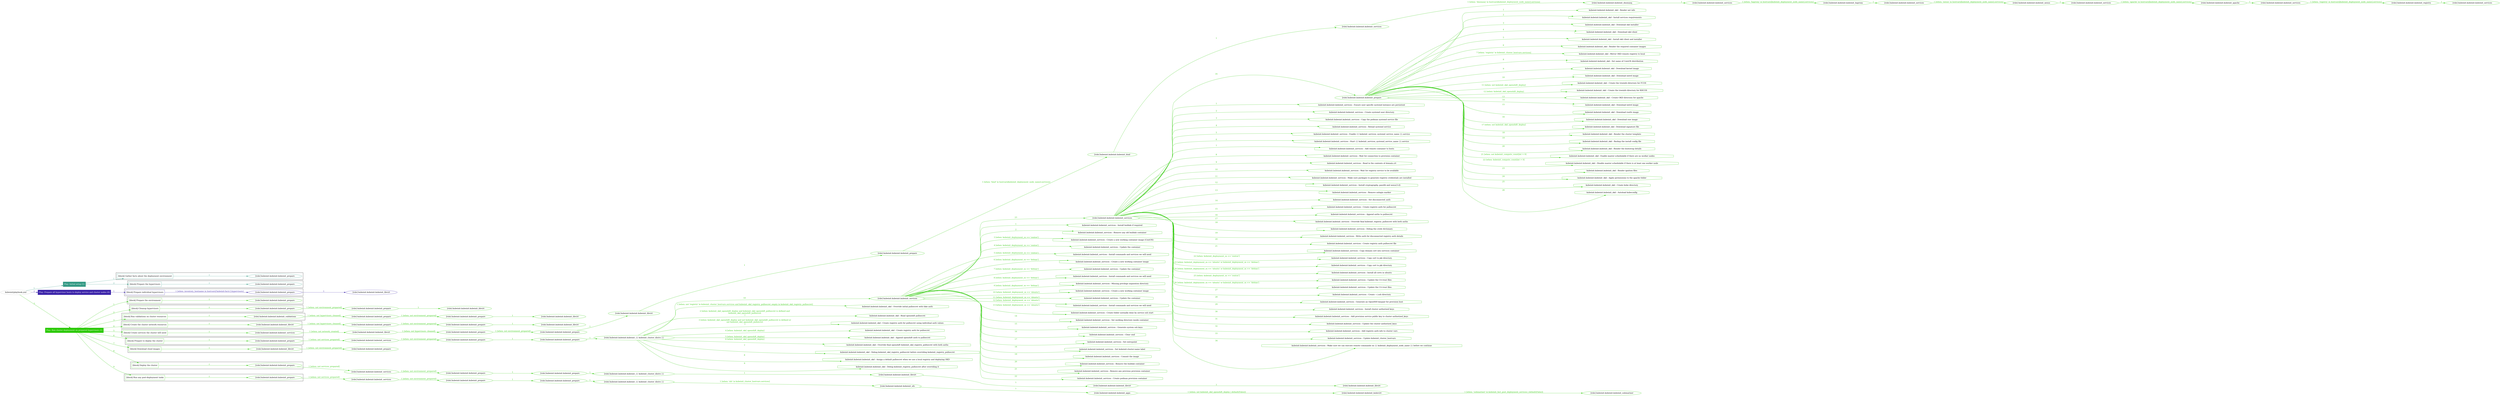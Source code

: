 digraph {
	graph [concentrate=true ordering=in rankdir=LR ratio=fill]
	edge [esep=5 sep=10]
	"kubeinit/playbook.yml" [id=root_node style=dotted]
	play_513fbe4a [label="Play: Initial setup (1)" color="#339984" fontcolor="#ffffff" id=play_513fbe4a shape=box style=filled tooltip=localhost]
	"kubeinit/playbook.yml" -> play_513fbe4a [label="1 " color="#339984" fontcolor="#339984" id=edge_e81faff5 labeltooltip="1 " tooltip="1 "]
	subgraph "kubeinit.kubeinit.kubeinit_prepare" {
		role_f169c6e6 [label="[role] kubeinit.kubeinit.kubeinit_prepare" color="#339984" id=role_f169c6e6 tooltip="kubeinit.kubeinit.kubeinit_prepare"]
	}
	subgraph "kubeinit.kubeinit.kubeinit_prepare" {
		role_0e72099e [label="[role] kubeinit.kubeinit.kubeinit_prepare" color="#339984" id=role_0e72099e tooltip="kubeinit.kubeinit.kubeinit_prepare"]
	}
	subgraph "Play: Initial setup (1)" {
		play_513fbe4a -> block_e14dbb3b [label=1 color="#339984" fontcolor="#339984" id=edge_a3d2e445 labeltooltip=1 tooltip=1]
		subgraph cluster_block_e14dbb3b {
			block_e14dbb3b [label="[block] Gather facts about the deployment environment" color="#339984" id=block_e14dbb3b labeltooltip="Gather facts about the deployment environment" shape=box tooltip="Gather facts about the deployment environment"]
			block_e14dbb3b -> role_f169c6e6 [label="1 " color="#339984" fontcolor="#339984" id=edge_590cc2d3 labeltooltip="1 " tooltip="1 "]
		}
		play_513fbe4a -> block_699aecd6 [label=2 color="#339984" fontcolor="#339984" id=edge_222b2634 labeltooltip=2 tooltip=2]
		subgraph cluster_block_699aecd6 {
			block_699aecd6 [label="[block] Prepare the hypervisors" color="#339984" id=block_699aecd6 labeltooltip="Prepare the hypervisors" shape=box tooltip="Prepare the hypervisors"]
			block_699aecd6 -> role_0e72099e [label="1 " color="#339984" fontcolor="#339984" id=edge_d8393359 labeltooltip="1 " tooltip="1 "]
		}
	}
	play_c2c334d7 [label="Play: Prepare all hypervisor hosts to deploy service and cluster nodes (0)" color="#3b23a9" fontcolor="#ffffff" id=play_c2c334d7 shape=box style=filled tooltip="Play: Prepare all hypervisor hosts to deploy service and cluster nodes (0)"]
	"kubeinit/playbook.yml" -> play_c2c334d7 [label="2 " color="#3b23a9" fontcolor="#3b23a9" id=edge_928a7cb2 labeltooltip="2 " tooltip="2 "]
	subgraph "kubeinit.kubeinit.kubeinit_libvirt" {
		role_dce103fd [label="[role] kubeinit.kubeinit.kubeinit_libvirt" color="#3b23a9" id=role_dce103fd tooltip="kubeinit.kubeinit.kubeinit_libvirt"]
	}
	subgraph "kubeinit.kubeinit.kubeinit_prepare" {
		role_eb6bc0dd [label="[role] kubeinit.kubeinit.kubeinit_prepare" color="#3b23a9" id=role_eb6bc0dd tooltip="kubeinit.kubeinit.kubeinit_prepare"]
		role_eb6bc0dd -> role_dce103fd [label="1 " color="#3b23a9" fontcolor="#3b23a9" id=edge_e6d32e69 labeltooltip="1 " tooltip="1 "]
	}
	subgraph "Play: Prepare all hypervisor hosts to deploy service and cluster nodes (0)" {
		play_c2c334d7 -> block_3840f300 [label=1 color="#3b23a9" fontcolor="#3b23a9" id=edge_68520d23 labeltooltip=1 tooltip=1]
		subgraph cluster_block_3840f300 {
			block_3840f300 [label="[block] Prepare individual hypervisors" color="#3b23a9" id=block_3840f300 labeltooltip="Prepare individual hypervisors" shape=box tooltip="Prepare individual hypervisors"]
			block_3840f300 -> role_eb6bc0dd [label="1 [when: inventory_hostname in hostvars['kubeinit-facts'].hypervisors]" color="#3b23a9" fontcolor="#3b23a9" id=edge_9385f576 labeltooltip="1 [when: inventory_hostname in hostvars['kubeinit-facts'].hypervisors]" tooltip="1 [when: inventory_hostname in hostvars['kubeinit-facts'].hypervisors]"]
		}
	}
	play_97f8fa63 [label="Play: Run cluster deployment on prepared hypervisors (1)" color="#2ac903" fontcolor="#ffffff" id=play_97f8fa63 shape=box style=filled tooltip=localhost]
	"kubeinit/playbook.yml" -> play_97f8fa63 [label="3 " color="#2ac903" fontcolor="#2ac903" id=edge_e59662c8 labeltooltip="3 " tooltip="3 "]
	subgraph "kubeinit.kubeinit.kubeinit_prepare" {
		role_f483d5f3 [label="[role] kubeinit.kubeinit.kubeinit_prepare" color="#2ac903" id=role_f483d5f3 tooltip="kubeinit.kubeinit.kubeinit_prepare"]
	}
	subgraph "kubeinit.kubeinit.kubeinit_libvirt" {
		role_3b92eaaa [label="[role] kubeinit.kubeinit.kubeinit_libvirt" color="#2ac903" id=role_3b92eaaa tooltip="kubeinit.kubeinit.kubeinit_libvirt"]
	}
	subgraph "kubeinit.kubeinit.kubeinit_prepare" {
		role_5a8024fd [label="[role] kubeinit.kubeinit.kubeinit_prepare" color="#2ac903" id=role_5a8024fd tooltip="kubeinit.kubeinit.kubeinit_prepare"]
		role_5a8024fd -> role_3b92eaaa [label="1 " color="#2ac903" fontcolor="#2ac903" id=edge_d1e48cd4 labeltooltip="1 " tooltip="1 "]
	}
	subgraph "kubeinit.kubeinit.kubeinit_prepare" {
		role_c5418fbc [label="[role] kubeinit.kubeinit.kubeinit_prepare" color="#2ac903" id=role_c5418fbc tooltip="kubeinit.kubeinit.kubeinit_prepare"]
		role_c5418fbc -> role_5a8024fd [label="1 [when: not environment_prepared]" color="#2ac903" fontcolor="#2ac903" id=edge_6d78cf95 labeltooltip="1 [when: not environment_prepared]" tooltip="1 [when: not environment_prepared]"]
	}
	subgraph "kubeinit.kubeinit.kubeinit_libvirt" {
		role_7704d15e [label="[role] kubeinit.kubeinit.kubeinit_libvirt" color="#2ac903" id=role_7704d15e tooltip="kubeinit.kubeinit.kubeinit_libvirt"]
	}
	subgraph "kubeinit.kubeinit.kubeinit_prepare" {
		role_fbb7afc1 [label="[role] kubeinit.kubeinit.kubeinit_prepare" color="#2ac903" id=role_fbb7afc1 tooltip="kubeinit.kubeinit.kubeinit_prepare"]
		role_fbb7afc1 -> role_7704d15e [label="1 " color="#2ac903" fontcolor="#2ac903" id=edge_ee340b37 labeltooltip="1 " tooltip="1 "]
	}
	subgraph "kubeinit.kubeinit.kubeinit_prepare" {
		role_36fb92b7 [label="[role] kubeinit.kubeinit.kubeinit_prepare" color="#2ac903" id=role_36fb92b7 tooltip="kubeinit.kubeinit.kubeinit_prepare"]
		role_36fb92b7 -> role_fbb7afc1 [label="1 [when: not environment_prepared]" color="#2ac903" fontcolor="#2ac903" id=edge_399dd1f2 labeltooltip="1 [when: not environment_prepared]" tooltip="1 [when: not environment_prepared]"]
	}
	subgraph "kubeinit.kubeinit.kubeinit_validations" {
		role_5457d74e [label="[role] kubeinit.kubeinit.kubeinit_validations" color="#2ac903" id=role_5457d74e tooltip="kubeinit.kubeinit.kubeinit_validations"]
		role_5457d74e -> role_36fb92b7 [label="1 [when: not hypervisors_cleaned]" color="#2ac903" fontcolor="#2ac903" id=edge_ba7565ee labeltooltip="1 [when: not hypervisors_cleaned]" tooltip="1 [when: not hypervisors_cleaned]"]
	}
	subgraph "kubeinit.kubeinit.kubeinit_libvirt" {
		role_d9f4eba6 [label="[role] kubeinit.kubeinit.kubeinit_libvirt" color="#2ac903" id=role_d9f4eba6 tooltip="kubeinit.kubeinit.kubeinit_libvirt"]
	}
	subgraph "kubeinit.kubeinit.kubeinit_prepare" {
		role_b2016fae [label="[role] kubeinit.kubeinit.kubeinit_prepare" color="#2ac903" id=role_b2016fae tooltip="kubeinit.kubeinit.kubeinit_prepare"]
		role_b2016fae -> role_d9f4eba6 [label="1 " color="#2ac903" fontcolor="#2ac903" id=edge_eefb138c labeltooltip="1 " tooltip="1 "]
	}
	subgraph "kubeinit.kubeinit.kubeinit_prepare" {
		role_20b76236 [label="[role] kubeinit.kubeinit.kubeinit_prepare" color="#2ac903" id=role_20b76236 tooltip="kubeinit.kubeinit.kubeinit_prepare"]
		role_20b76236 -> role_b2016fae [label="1 [when: not environment_prepared]" color="#2ac903" fontcolor="#2ac903" id=edge_b1004bf6 labeltooltip="1 [when: not environment_prepared]" tooltip="1 [when: not environment_prepared]"]
	}
	subgraph "kubeinit.kubeinit.kubeinit_libvirt" {
		role_3ae1875a [label="[role] kubeinit.kubeinit.kubeinit_libvirt" color="#2ac903" id=role_3ae1875a tooltip="kubeinit.kubeinit.kubeinit_libvirt"]
		role_3ae1875a -> role_20b76236 [label="1 [when: not hypervisors_cleaned]" color="#2ac903" fontcolor="#2ac903" id=edge_a3976ab7 labeltooltip="1 [when: not hypervisors_cleaned]" tooltip="1 [when: not hypervisors_cleaned]"]
	}
	subgraph "kubeinit.kubeinit.kubeinit_services" {
		role_417e98dd [label="[role] kubeinit.kubeinit.kubeinit_services" color="#2ac903" id=role_417e98dd tooltip="kubeinit.kubeinit.kubeinit_services"]
	}
	subgraph "kubeinit.kubeinit.kubeinit_registry" {
		role_e1238313 [label="[role] kubeinit.kubeinit.kubeinit_registry" color="#2ac903" id=role_e1238313 tooltip="kubeinit.kubeinit.kubeinit_registry"]
		role_e1238313 -> role_417e98dd [label="1 " color="#2ac903" fontcolor="#2ac903" id=edge_d059bc4b labeltooltip="1 " tooltip="1 "]
	}
	subgraph "kubeinit.kubeinit.kubeinit_services" {
		role_048cdab4 [label="[role] kubeinit.kubeinit.kubeinit_services" color="#2ac903" id=role_048cdab4 tooltip="kubeinit.kubeinit.kubeinit_services"]
		role_048cdab4 -> role_e1238313 [label="1 [when: 'registry' in hostvars[kubeinit_deployment_node_name].services]" color="#2ac903" fontcolor="#2ac903" id=edge_0ab70add labeltooltip="1 [when: 'registry' in hostvars[kubeinit_deployment_node_name].services]" tooltip="1 [when: 'registry' in hostvars[kubeinit_deployment_node_name].services]"]
	}
	subgraph "kubeinit.kubeinit.kubeinit_apache" {
		role_bb4901ac [label="[role] kubeinit.kubeinit.kubeinit_apache" color="#2ac903" id=role_bb4901ac tooltip="kubeinit.kubeinit.kubeinit_apache"]
		role_bb4901ac -> role_048cdab4 [label="1 " color="#2ac903" fontcolor="#2ac903" id=edge_0f91ba36 labeltooltip="1 " tooltip="1 "]
	}
	subgraph "kubeinit.kubeinit.kubeinit_services" {
		role_07e9c8dd [label="[role] kubeinit.kubeinit.kubeinit_services" color="#2ac903" id=role_07e9c8dd tooltip="kubeinit.kubeinit.kubeinit_services"]
		role_07e9c8dd -> role_bb4901ac [label="1 [when: 'apache' in hostvars[kubeinit_deployment_node_name].services]" color="#2ac903" fontcolor="#2ac903" id=edge_8a299a9b labeltooltip="1 [when: 'apache' in hostvars[kubeinit_deployment_node_name].services]" tooltip="1 [when: 'apache' in hostvars[kubeinit_deployment_node_name].services]"]
	}
	subgraph "kubeinit.kubeinit.kubeinit_nexus" {
		role_d02ea4c5 [label="[role] kubeinit.kubeinit.kubeinit_nexus" color="#2ac903" id=role_d02ea4c5 tooltip="kubeinit.kubeinit.kubeinit_nexus"]
		role_d02ea4c5 -> role_07e9c8dd [label="1 " color="#2ac903" fontcolor="#2ac903" id=edge_f9b9cfc5 labeltooltip="1 " tooltip="1 "]
	}
	subgraph "kubeinit.kubeinit.kubeinit_services" {
		role_f58ef940 [label="[role] kubeinit.kubeinit.kubeinit_services" color="#2ac903" id=role_f58ef940 tooltip="kubeinit.kubeinit.kubeinit_services"]
		role_f58ef940 -> role_d02ea4c5 [label="1 [when: 'nexus' in hostvars[kubeinit_deployment_node_name].services]" color="#2ac903" fontcolor="#2ac903" id=edge_84d9bc99 labeltooltip="1 [when: 'nexus' in hostvars[kubeinit_deployment_node_name].services]" tooltip="1 [when: 'nexus' in hostvars[kubeinit_deployment_node_name].services]"]
	}
	subgraph "kubeinit.kubeinit.kubeinit_haproxy" {
		role_cbf8de4e [label="[role] kubeinit.kubeinit.kubeinit_haproxy" color="#2ac903" id=role_cbf8de4e tooltip="kubeinit.kubeinit.kubeinit_haproxy"]
		role_cbf8de4e -> role_f58ef940 [label="1 " color="#2ac903" fontcolor="#2ac903" id=edge_786f16e8 labeltooltip="1 " tooltip="1 "]
	}
	subgraph "kubeinit.kubeinit.kubeinit_services" {
		role_b05c148b [label="[role] kubeinit.kubeinit.kubeinit_services" color="#2ac903" id=role_b05c148b tooltip="kubeinit.kubeinit.kubeinit_services"]
		role_b05c148b -> role_cbf8de4e [label="1 [when: 'haproxy' in hostvars[kubeinit_deployment_node_name].services]" color="#2ac903" fontcolor="#2ac903" id=edge_688f095d labeltooltip="1 [when: 'haproxy' in hostvars[kubeinit_deployment_node_name].services]" tooltip="1 [when: 'haproxy' in hostvars[kubeinit_deployment_node_name].services]"]
	}
	subgraph "kubeinit.kubeinit.kubeinit_dnsmasq" {
		role_d5cf2dd4 [label="[role] kubeinit.kubeinit.kubeinit_dnsmasq" color="#2ac903" id=role_d5cf2dd4 tooltip="kubeinit.kubeinit.kubeinit_dnsmasq"]
		role_d5cf2dd4 -> role_b05c148b [label="1 " color="#2ac903" fontcolor="#2ac903" id=edge_0fccd343 labeltooltip="1 " tooltip="1 "]
	}
	subgraph "kubeinit.kubeinit.kubeinit_services" {
		role_8756f2a5 [label="[role] kubeinit.kubeinit.kubeinit_services" color="#2ac903" id=role_8756f2a5 tooltip="kubeinit.kubeinit.kubeinit_services"]
		role_8756f2a5 -> role_d5cf2dd4 [label="1 [when: 'dnsmasq' in hostvars[kubeinit_deployment_node_name].services]" color="#2ac903" fontcolor="#2ac903" id=edge_cd5d57d9 labeltooltip="1 [when: 'dnsmasq' in hostvars[kubeinit_deployment_node_name].services]" tooltip="1 [when: 'dnsmasq' in hostvars[kubeinit_deployment_node_name].services]"]
	}
	subgraph "kubeinit.kubeinit.kubeinit_bind" {
		role_7be61812 [label="[role] kubeinit.kubeinit.kubeinit_bind" color="#2ac903" id=role_7be61812 tooltip="kubeinit.kubeinit.kubeinit_bind"]
		role_7be61812 -> role_8756f2a5 [label="1 " color="#2ac903" fontcolor="#2ac903" id=edge_7841a1ad labeltooltip="1 " tooltip="1 "]
	}
	subgraph "kubeinit.kubeinit.kubeinit_prepare" {
		role_6ec7320d [label="[role] kubeinit.kubeinit.kubeinit_prepare" color="#2ac903" id=role_6ec7320d tooltip="kubeinit.kubeinit.kubeinit_prepare"]
		role_6ec7320d -> role_7be61812 [label="1 [when: 'bind' in hostvars[kubeinit_deployment_node_name].services]" color="#2ac903" fontcolor="#2ac903" id=edge_49d008d2 labeltooltip="1 [when: 'bind' in hostvars[kubeinit_deployment_node_name].services]" tooltip="1 [when: 'bind' in hostvars[kubeinit_deployment_node_name].services]"]
	}
	subgraph "kubeinit.kubeinit.kubeinit_libvirt" {
		role_b0c65d0b [label="[role] kubeinit.kubeinit.kubeinit_libvirt" color="#2ac903" id=role_b0c65d0b tooltip="kubeinit.kubeinit.kubeinit_libvirt"]
		role_b0c65d0b -> role_6ec7320d [label="1 " color="#2ac903" fontcolor="#2ac903" id=edge_0f6f8af0 labeltooltip="1 " tooltip="1 "]
	}
	subgraph "kubeinit.kubeinit.kubeinit_prepare" {
		role_f3404c1f [label="[role] kubeinit.kubeinit.kubeinit_prepare" color="#2ac903" id=role_f3404c1f tooltip="kubeinit.kubeinit.kubeinit_prepare"]
		role_f3404c1f -> role_b0c65d0b [label="1 " color="#2ac903" fontcolor="#2ac903" id=edge_5ab2e887 labeltooltip="1 " tooltip="1 "]
	}
	subgraph "kubeinit.kubeinit.kubeinit_prepare" {
		role_591f9dc4 [label="[role] kubeinit.kubeinit.kubeinit_prepare" color="#2ac903" id=role_591f9dc4 tooltip="kubeinit.kubeinit.kubeinit_prepare"]
		role_591f9dc4 -> role_f3404c1f [label="1 [when: not environment_prepared]" color="#2ac903" fontcolor="#2ac903" id=edge_11a3d0c8 labeltooltip="1 [when: not environment_prepared]" tooltip="1 [when: not environment_prepared]"]
	}
	subgraph "kubeinit.kubeinit.kubeinit_libvirt" {
		role_e3842286 [label="[role] kubeinit.kubeinit.kubeinit_libvirt" color="#2ac903" id=role_e3842286 tooltip="kubeinit.kubeinit.kubeinit_libvirt"]
		role_e3842286 -> role_591f9dc4 [label="1 [when: not hypervisors_cleaned]" color="#2ac903" fontcolor="#2ac903" id=edge_7ed8608a labeltooltip="1 [when: not hypervisors_cleaned]" tooltip="1 [when: not hypervisors_cleaned]"]
	}
	subgraph "kubeinit.kubeinit.kubeinit_services" {
		role_3579bd04 [label="[role] kubeinit.kubeinit.kubeinit_services" color="#2ac903" id=role_3579bd04 tooltip="kubeinit.kubeinit.kubeinit_services"]
		role_3579bd04 -> role_e3842286 [label="1 [when: not network_created]" color="#2ac903" fontcolor="#2ac903" id=edge_037ecc6a labeltooltip="1 [when: not network_created]" tooltip="1 [when: not network_created]"]
	}
	subgraph "kubeinit.kubeinit.kubeinit_prepare" {
		role_37dd58bb [label="[role] kubeinit.kubeinit.kubeinit_prepare" color="#2ac903" id=role_37dd58bb tooltip="kubeinit.kubeinit.kubeinit_prepare"]
		task_98065b56 [label="kubeinit.kubeinit.kubeinit_okd : Render net info" color="#2ac903" id=task_98065b56 shape=octagon tooltip="kubeinit.kubeinit.kubeinit_okd : Render net info"]
		role_37dd58bb -> task_98065b56 [label="1 " color="#2ac903" fontcolor="#2ac903" id=edge_71e5ab9d labeltooltip="1 " tooltip="1 "]
		task_77a97f20 [label="kubeinit.kubeinit.kubeinit_okd : Install services requirements" color="#2ac903" id=task_77a97f20 shape=octagon tooltip="kubeinit.kubeinit.kubeinit_okd : Install services requirements"]
		role_37dd58bb -> task_77a97f20 [label="2 " color="#2ac903" fontcolor="#2ac903" id=edge_ee33ecf5 labeltooltip="2 " tooltip="2 "]
		task_843d1cfe [label="kubeinit.kubeinit.kubeinit_okd : Download okd installer" color="#2ac903" id=task_843d1cfe shape=octagon tooltip="kubeinit.kubeinit.kubeinit_okd : Download okd installer"]
		role_37dd58bb -> task_843d1cfe [label="3 " color="#2ac903" fontcolor="#2ac903" id=edge_1bf3a4da labeltooltip="3 " tooltip="3 "]
		task_7e7c5a0d [label="kubeinit.kubeinit.kubeinit_okd : Download okd client" color="#2ac903" id=task_7e7c5a0d shape=octagon tooltip="kubeinit.kubeinit.kubeinit_okd : Download okd client"]
		role_37dd58bb -> task_7e7c5a0d [label="4 " color="#2ac903" fontcolor="#2ac903" id=edge_40cf6ba0 labeltooltip="4 " tooltip="4 "]
		task_3716b27b [label="kubeinit.kubeinit.kubeinit_okd : Install okd client and installer" color="#2ac903" id=task_3716b27b shape=octagon tooltip="kubeinit.kubeinit.kubeinit_okd : Install okd client and installer"]
		role_37dd58bb -> task_3716b27b [label="5 " color="#2ac903" fontcolor="#2ac903" id=edge_89f1ba22 labeltooltip="5 " tooltip="5 "]
		task_cf6ff321 [label="kubeinit.kubeinit.kubeinit_okd : Render the required container images" color="#2ac903" id=task_cf6ff321 shape=octagon tooltip="kubeinit.kubeinit.kubeinit_okd : Render the required container images"]
		role_37dd58bb -> task_cf6ff321 [label="6 " color="#2ac903" fontcolor="#2ac903" id=edge_4d999fa7 labeltooltip="6 " tooltip="6 "]
		task_9da5ef97 [label="kubeinit.kubeinit.kubeinit_okd : Mirror OKD remote registry to local" color="#2ac903" id=task_9da5ef97 shape=octagon tooltip="kubeinit.kubeinit.kubeinit_okd : Mirror OKD remote registry to local"]
		role_37dd58bb -> task_9da5ef97 [label="7 [when: 'registry' in kubeinit_cluster_hostvars.services]" color="#2ac903" fontcolor="#2ac903" id=edge_da3a95cc labeltooltip="7 [when: 'registry' in kubeinit_cluster_hostvars.services]" tooltip="7 [when: 'registry' in kubeinit_cluster_hostvars.services]"]
		task_0680513d [label="kubeinit.kubeinit.kubeinit_okd : Set name of CoreOS distribution" color="#2ac903" id=task_0680513d shape=octagon tooltip="kubeinit.kubeinit.kubeinit_okd : Set name of CoreOS distribution"]
		role_37dd58bb -> task_0680513d [label="8 " color="#2ac903" fontcolor="#2ac903" id=edge_cc63a87c labeltooltip="8 " tooltip="8 "]
		task_bbc4bf07 [label="kubeinit.kubeinit.kubeinit_okd : Download kernel image" color="#2ac903" id=task_bbc4bf07 shape=octagon tooltip="kubeinit.kubeinit.kubeinit_okd : Download kernel image"]
		role_37dd58bb -> task_bbc4bf07 [label="9 " color="#2ac903" fontcolor="#2ac903" id=edge_7062315f labeltooltip="9 " tooltip="9 "]
		task_010dc4e6 [label="kubeinit.kubeinit.kubeinit_okd : Download initrd image" color="#2ac903" id=task_010dc4e6 shape=octagon tooltip="kubeinit.kubeinit.kubeinit_okd : Download initrd image"]
		role_37dd58bb -> task_010dc4e6 [label="10 " color="#2ac903" fontcolor="#2ac903" id=edge_6b04a801 labeltooltip="10 " tooltip="10 "]
		task_6d2016b4 [label="kubeinit.kubeinit.kubeinit_okd : Create the treeinfo directory for FCOS" color="#2ac903" id=task_6d2016b4 shape=octagon tooltip="kubeinit.kubeinit.kubeinit_okd : Create the treeinfo directory for FCOS"]
		role_37dd58bb -> task_6d2016b4 [label="11 [when: not kubeinit_okd_openshift_deploy]" color="#2ac903" fontcolor="#2ac903" id=edge_c50db72d labeltooltip="11 [when: not kubeinit_okd_openshift_deploy]" tooltip="11 [when: not kubeinit_okd_openshift_deploy]"]
		task_cf190673 [label="kubeinit.kubeinit.kubeinit_okd : Create the treeinfo directory for RHCOS" color="#2ac903" id=task_cf190673 shape=octagon tooltip="kubeinit.kubeinit.kubeinit_okd : Create the treeinfo directory for RHCOS"]
		role_37dd58bb -> task_cf190673 [label="12 [when: kubeinit_okd_openshift_deploy]" color="#2ac903" fontcolor="#2ac903" id=edge_ffc4efb3 labeltooltip="12 [when: kubeinit_okd_openshift_deploy]" tooltip="12 [when: kubeinit_okd_openshift_deploy]"]
		task_4d1276dc [label="kubeinit.kubeinit.kubeinit_okd : Create OKD directory for apache" color="#2ac903" id=task_4d1276dc shape=octagon tooltip="kubeinit.kubeinit.kubeinit_okd : Create OKD directory for apache"]
		role_37dd58bb -> task_4d1276dc [label="13 " color="#2ac903" fontcolor="#2ac903" id=edge_36007463 labeltooltip="13 " tooltip="13 "]
		task_2a9e5b11 [label="kubeinit.kubeinit.kubeinit_okd : Download initrd image" color="#2ac903" id=task_2a9e5b11 shape=octagon tooltip="kubeinit.kubeinit.kubeinit_okd : Download initrd image"]
		role_37dd58bb -> task_2a9e5b11 [label="14 " color="#2ac903" fontcolor="#2ac903" id=edge_9ef489d5 labeltooltip="14 " tooltip="14 "]
		task_648b1295 [label="kubeinit.kubeinit.kubeinit_okd : Download rootfs image" color="#2ac903" id=task_648b1295 shape=octagon tooltip="kubeinit.kubeinit.kubeinit_okd : Download rootfs image"]
		role_37dd58bb -> task_648b1295 [label="15 " color="#2ac903" fontcolor="#2ac903" id=edge_c38e1617 labeltooltip="15 " tooltip="15 "]
		task_a0265e2b [label="kubeinit.kubeinit.kubeinit_okd : Download raw image" color="#2ac903" id=task_a0265e2b shape=octagon tooltip="kubeinit.kubeinit.kubeinit_okd : Download raw image"]
		role_37dd58bb -> task_a0265e2b [label="16 " color="#2ac903" fontcolor="#2ac903" id=edge_32e82830 labeltooltip="16 " tooltip="16 "]
		task_c4df845c [label="kubeinit.kubeinit.kubeinit_okd : Download signature file" color="#2ac903" id=task_c4df845c shape=octagon tooltip="kubeinit.kubeinit.kubeinit_okd : Download signature file"]
		role_37dd58bb -> task_c4df845c [label="17 [when: not kubeinit_okd_openshift_deploy]" color="#2ac903" fontcolor="#2ac903" id=edge_e46f1d85 labeltooltip="17 [when: not kubeinit_okd_openshift_deploy]" tooltip="17 [when: not kubeinit_okd_openshift_deploy]"]
		task_9070d023 [label="kubeinit.kubeinit.kubeinit_okd : Render the cluster template" color="#2ac903" id=task_9070d023 shape=octagon tooltip="kubeinit.kubeinit.kubeinit_okd : Render the cluster template"]
		role_37dd58bb -> task_9070d023 [label="18 " color="#2ac903" fontcolor="#2ac903" id=edge_d9b7ae02 labeltooltip="18 " tooltip="18 "]
		task_b06b6052 [label="kubeinit.kubeinit.kubeinit_okd : Backup the install config file" color="#2ac903" id=task_b06b6052 shape=octagon tooltip="kubeinit.kubeinit.kubeinit_okd : Backup the install config file"]
		role_37dd58bb -> task_b06b6052 [label="19 " color="#2ac903" fontcolor="#2ac903" id=edge_48f676bb labeltooltip="19 " tooltip="19 "]
		task_f6bdf8b8 [label="kubeinit.kubeinit.kubeinit_okd : Render the bootstrap details" color="#2ac903" id=task_f6bdf8b8 shape=octagon tooltip="kubeinit.kubeinit.kubeinit_okd : Render the bootstrap details"]
		role_37dd58bb -> task_f6bdf8b8 [label="20 " color="#2ac903" fontcolor="#2ac903" id=edge_d2180377 labeltooltip="20 " tooltip="20 "]
		task_c02df2b0 [label="kubeinit.kubeinit.kubeinit_okd : Enable master schedulable if there are no worker nodes" color="#2ac903" id=task_c02df2b0 shape=octagon tooltip="kubeinit.kubeinit.kubeinit_okd : Enable master schedulable if there are no worker nodes"]
		role_37dd58bb -> task_c02df2b0 [label="21 [when: not kubeinit_compute_count|int > 0]" color="#2ac903" fontcolor="#2ac903" id=edge_b2ce5b1a labeltooltip="21 [when: not kubeinit_compute_count|int > 0]" tooltip="21 [when: not kubeinit_compute_count|int > 0]"]
		task_6c2c9865 [label="kubeinit.kubeinit.kubeinit_okd : Disable master schedulable if there is at least one worker node" color="#2ac903" id=task_6c2c9865 shape=octagon tooltip="kubeinit.kubeinit.kubeinit_okd : Disable master schedulable if there is at least one worker node"]
		role_37dd58bb -> task_6c2c9865 [label="22 [when: kubeinit_compute_count|int > 0]" color="#2ac903" fontcolor="#2ac903" id=edge_51e6de0b labeltooltip="22 [when: kubeinit_compute_count|int > 0]" tooltip="22 [when: kubeinit_compute_count|int > 0]"]
		task_27443898 [label="kubeinit.kubeinit.kubeinit_okd : Render ignition files" color="#2ac903" id=task_27443898 shape=octagon tooltip="kubeinit.kubeinit.kubeinit_okd : Render ignition files"]
		role_37dd58bb -> task_27443898 [label="23 " color="#2ac903" fontcolor="#2ac903" id=edge_f229a9fb labeltooltip="23 " tooltip="23 "]
		task_b4073b92 [label="kubeinit.kubeinit.kubeinit_okd : Apply permissions to the apache folder" color="#2ac903" id=task_b4073b92 shape=octagon tooltip="kubeinit.kubeinit.kubeinit_okd : Apply permissions to the apache folder"]
		role_37dd58bb -> task_b4073b92 [label="24 " color="#2ac903" fontcolor="#2ac903" id=edge_1c663118 labeltooltip="24 " tooltip="24 "]
		task_8ec79bb1 [label="kubeinit.kubeinit.kubeinit_okd : Create kube directory" color="#2ac903" id=task_8ec79bb1 shape=octagon tooltip="kubeinit.kubeinit.kubeinit_okd : Create kube directory"]
		role_37dd58bb -> task_8ec79bb1 [label="25 " color="#2ac903" fontcolor="#2ac903" id=edge_871b1457 labeltooltip="25 " tooltip="25 "]
		task_ba535b2b [label="kubeinit.kubeinit.kubeinit_okd : Autoload kubeconfig" color="#2ac903" id=task_ba535b2b shape=octagon tooltip="kubeinit.kubeinit.kubeinit_okd : Autoload kubeconfig"]
		role_37dd58bb -> task_ba535b2b [label="26 " color="#2ac903" fontcolor="#2ac903" id=edge_4327fb5a labeltooltip="26 " tooltip="26 "]
	}
	subgraph "kubeinit.kubeinit.kubeinit_services" {
		role_0cf2c5d4 [label="[role] kubeinit.kubeinit.kubeinit_services" color="#2ac903" id=role_0cf2c5d4 tooltip="kubeinit.kubeinit.kubeinit_services"]
		task_043129e8 [label="kubeinit.kubeinit.kubeinit_services : Ensure user specific systemd instance are persistent" color="#2ac903" id=task_043129e8 shape=octagon tooltip="kubeinit.kubeinit.kubeinit_services : Ensure user specific systemd instance are persistent"]
		role_0cf2c5d4 -> task_043129e8 [label="1 " color="#2ac903" fontcolor="#2ac903" id=edge_9662dcc9 labeltooltip="1 " tooltip="1 "]
		task_17358dd1 [label="kubeinit.kubeinit.kubeinit_services : Create systemd user directory" color="#2ac903" id=task_17358dd1 shape=octagon tooltip="kubeinit.kubeinit.kubeinit_services : Create systemd user directory"]
		role_0cf2c5d4 -> task_17358dd1 [label="2 " color="#2ac903" fontcolor="#2ac903" id=edge_5b982510 labeltooltip="2 " tooltip="2 "]
		task_37bb29e1 [label="kubeinit.kubeinit.kubeinit_services : Copy the podman systemd service file" color="#2ac903" id=task_37bb29e1 shape=octagon tooltip="kubeinit.kubeinit.kubeinit_services : Copy the podman systemd service file"]
		role_0cf2c5d4 -> task_37bb29e1 [label="3 " color="#2ac903" fontcolor="#2ac903" id=edge_7a6ad10f labeltooltip="3 " tooltip="3 "]
		task_e68107e1 [label="kubeinit.kubeinit.kubeinit_services : Reload systemd service" color="#2ac903" id=task_e68107e1 shape=octagon tooltip="kubeinit.kubeinit.kubeinit_services : Reload systemd service"]
		role_0cf2c5d4 -> task_e68107e1 [label="4 " color="#2ac903" fontcolor="#2ac903" id=edge_43dd1d15 labeltooltip="4 " tooltip="4 "]
		task_4da8c0fb [label="kubeinit.kubeinit.kubeinit_services : Enable {{ kubeinit_services_systemd_service_name }}.service" color="#2ac903" id=task_4da8c0fb shape=octagon tooltip="kubeinit.kubeinit.kubeinit_services : Enable {{ kubeinit_services_systemd_service_name }}.service"]
		role_0cf2c5d4 -> task_4da8c0fb [label="5 " color="#2ac903" fontcolor="#2ac903" id=edge_fa55bdb9 labeltooltip="5 " tooltip="5 "]
		task_11b5bbec [label="kubeinit.kubeinit.kubeinit_services : Start {{ kubeinit_services_systemd_service_name }}.service" color="#2ac903" id=task_11b5bbec shape=octagon tooltip="kubeinit.kubeinit.kubeinit_services : Start {{ kubeinit_services_systemd_service_name }}.service"]
		role_0cf2c5d4 -> task_11b5bbec [label="6 " color="#2ac903" fontcolor="#2ac903" id=edge_c176944a labeltooltip="6 " tooltip="6 "]
		task_b38ab64a [label="kubeinit.kubeinit.kubeinit_services : Add remote container to hosts" color="#2ac903" id=task_b38ab64a shape=octagon tooltip="kubeinit.kubeinit.kubeinit_services : Add remote container to hosts"]
		role_0cf2c5d4 -> task_b38ab64a [label="7 " color="#2ac903" fontcolor="#2ac903" id=edge_7d42adb4 labeltooltip="7 " tooltip="7 "]
		task_a86dd327 [label="kubeinit.kubeinit.kubeinit_services : Wait for connection to provision container" color="#2ac903" id=task_a86dd327 shape=octagon tooltip="kubeinit.kubeinit.kubeinit_services : Wait for connection to provision container"]
		role_0cf2c5d4 -> task_a86dd327 [label="8 " color="#2ac903" fontcolor="#2ac903" id=edge_6047339e labeltooltip="8 " tooltip="8 "]
		task_05f7e263 [label="kubeinit.kubeinit.kubeinit_services : Read in the contents of domain.crt" color="#2ac903" id=task_05f7e263 shape=octagon tooltip="kubeinit.kubeinit.kubeinit_services : Read in the contents of domain.crt"]
		role_0cf2c5d4 -> task_05f7e263 [label="9 " color="#2ac903" fontcolor="#2ac903" id=edge_3315bc68 labeltooltip="9 " tooltip="9 "]
		task_d58abf37 [label="kubeinit.kubeinit.kubeinit_services : Wait for registry service to be available" color="#2ac903" id=task_d58abf37 shape=octagon tooltip="kubeinit.kubeinit.kubeinit_services : Wait for registry service to be available"]
		role_0cf2c5d4 -> task_d58abf37 [label="10 " color="#2ac903" fontcolor="#2ac903" id=edge_ac2d376a labeltooltip="10 " tooltip="10 "]
		task_f3725cfb [label="kubeinit.kubeinit.kubeinit_services : Make sure packages to generate registry credentials are installed" color="#2ac903" id=task_f3725cfb shape=octagon tooltip="kubeinit.kubeinit.kubeinit_services : Make sure packages to generate registry credentials are installed"]
		role_0cf2c5d4 -> task_f3725cfb [label="11 " color="#2ac903" fontcolor="#2ac903" id=edge_db44ecdf labeltooltip="11 " tooltip="11 "]
		task_f6ce103e [label="kubeinit.kubeinit.kubeinit_services : Install cryptography, passlib and nexus3-cli" color="#2ac903" id=task_f6ce103e shape=octagon tooltip="kubeinit.kubeinit.kubeinit_services : Install cryptography, passlib and nexus3-cli"]
		role_0cf2c5d4 -> task_f6ce103e [label="12 " color="#2ac903" fontcolor="#2ac903" id=edge_ebd7a3e6 labeltooltip="12 " tooltip="12 "]
		task_83249097 [label="kubeinit.kubeinit.kubeinit_services : Remove nologin marker" color="#2ac903" id=task_83249097 shape=octagon tooltip="kubeinit.kubeinit.kubeinit_services : Remove nologin marker"]
		role_0cf2c5d4 -> task_83249097 [label="13 " color="#2ac903" fontcolor="#2ac903" id=edge_1944fea8 labeltooltip="13 " tooltip="13 "]
		task_57137b65 [label="kubeinit.kubeinit.kubeinit_services : Set disconnected_auth" color="#2ac903" id=task_57137b65 shape=octagon tooltip="kubeinit.kubeinit.kubeinit_services : Set disconnected_auth"]
		role_0cf2c5d4 -> task_57137b65 [label="14 " color="#2ac903" fontcolor="#2ac903" id=edge_32c78a3a labeltooltip="14 " tooltip="14 "]
		task_81437733 [label="kubeinit.kubeinit.kubeinit_services : Create registry auth for pullsecret" color="#2ac903" id=task_81437733 shape=octagon tooltip="kubeinit.kubeinit.kubeinit_services : Create registry auth for pullsecret"]
		role_0cf2c5d4 -> task_81437733 [label="15 " color="#2ac903" fontcolor="#2ac903" id=edge_9518417d labeltooltip="15 " tooltip="15 "]
		task_0267ac84 [label="kubeinit.kubeinit.kubeinit_services : Append auths to pullsecret" color="#2ac903" id=task_0267ac84 shape=octagon tooltip="kubeinit.kubeinit.kubeinit_services : Append auths to pullsecret"]
		role_0cf2c5d4 -> task_0267ac84 [label="16 " color="#2ac903" fontcolor="#2ac903" id=edge_533205f2 labeltooltip="16 " tooltip="16 "]
		task_10111f71 [label="kubeinit.kubeinit.kubeinit_services : Override final kubeinit_registry_pullsecret with both auths" color="#2ac903" id=task_10111f71 shape=octagon tooltip="kubeinit.kubeinit.kubeinit_services : Override final kubeinit_registry_pullsecret with both auths"]
		role_0cf2c5d4 -> task_10111f71 [label="17 " color="#2ac903" fontcolor="#2ac903" id=edge_b220b6cb labeltooltip="17 " tooltip="17 "]
		task_73547834 [label="kubeinit.kubeinit.kubeinit_services : Debug the creds dictionary" color="#2ac903" id=task_73547834 shape=octagon tooltip="kubeinit.kubeinit.kubeinit_services : Debug the creds dictionary"]
		role_0cf2c5d4 -> task_73547834 [label="18 " color="#2ac903" fontcolor="#2ac903" id=edge_33aa349e labeltooltip="18 " tooltip="18 "]
		task_c0331954 [label="kubeinit.kubeinit.kubeinit_services : Write auth for disconnected registry auth details" color="#2ac903" id=task_c0331954 shape=octagon tooltip="kubeinit.kubeinit.kubeinit_services : Write auth for disconnected registry auth details"]
		role_0cf2c5d4 -> task_c0331954 [label="19 " color="#2ac903" fontcolor="#2ac903" id=edge_7a541eea labeltooltip="19 " tooltip="19 "]
		task_04394ca9 [label="kubeinit.kubeinit.kubeinit_services : Create registry auth pullsecret file" color="#2ac903" id=task_04394ca9 shape=octagon tooltip="kubeinit.kubeinit.kubeinit_services : Create registry auth pullsecret file"]
		role_0cf2c5d4 -> task_04394ca9 [label="20 " color="#2ac903" fontcolor="#2ac903" id=edge_436fb3a9 labeltooltip="20 " tooltip="20 "]
		task_fcf2040c [label="kubeinit.kubeinit.kubeinit_services : Copy domain cert into services container" color="#2ac903" id=task_fcf2040c shape=octagon tooltip="kubeinit.kubeinit.kubeinit_services : Copy domain cert into services container"]
		role_0cf2c5d4 -> task_fcf2040c [label="21 " color="#2ac903" fontcolor="#2ac903" id=edge_e7917516 labeltooltip="21 " tooltip="21 "]
		task_be9e356b [label="kubeinit.kubeinit.kubeinit_services : Copy cert to pki directory" color="#2ac903" id=task_be9e356b shape=octagon tooltip="kubeinit.kubeinit.kubeinit_services : Copy cert to pki directory"]
		role_0cf2c5d4 -> task_be9e356b [label="22 [when: kubeinit_deployment_os == 'centos']" color="#2ac903" fontcolor="#2ac903" id=edge_3bea678e labeltooltip="22 [when: kubeinit_deployment_os == 'centos']" tooltip="22 [when: kubeinit_deployment_os == 'centos']"]
		task_cbf475e7 [label="kubeinit.kubeinit.kubeinit_services : Copy cert to pki directory" color="#2ac903" id=task_cbf475e7 shape=octagon tooltip="kubeinit.kubeinit.kubeinit_services : Copy cert to pki directory"]
		role_0cf2c5d4 -> task_cbf475e7 [label="23 [when: kubeinit_deployment_os == 'ubuntu' or kubeinit_deployment_os == 'debian']" color="#2ac903" fontcolor="#2ac903" id=edge_e66e1119 labeltooltip="23 [when: kubeinit_deployment_os == 'ubuntu' or kubeinit_deployment_os == 'debian']" tooltip="23 [when: kubeinit_deployment_os == 'ubuntu' or kubeinit_deployment_os == 'debian']"]
		task_49a30c32 [label="kubeinit.kubeinit.kubeinit_services : Install all certs in ubuntu" color="#2ac903" id=task_49a30c32 shape=octagon tooltip="kubeinit.kubeinit.kubeinit_services : Install all certs in ubuntu"]
		role_0cf2c5d4 -> task_49a30c32 [label="24 [when: kubeinit_deployment_os == 'ubuntu' or kubeinit_deployment_os == 'debian']" color="#2ac903" fontcolor="#2ac903" id=edge_fa9b0e9d labeltooltip="24 [when: kubeinit_deployment_os == 'ubuntu' or kubeinit_deployment_os == 'debian']" tooltip="24 [when: kubeinit_deployment_os == 'ubuntu' or kubeinit_deployment_os == 'debian']"]
		task_12f8dbdb [label="kubeinit.kubeinit.kubeinit_services : Update the CA trust files" color="#2ac903" id=task_12f8dbdb shape=octagon tooltip="kubeinit.kubeinit.kubeinit_services : Update the CA trust files"]
		role_0cf2c5d4 -> task_12f8dbdb [label="25 [when: kubeinit_deployment_os == 'centos']" color="#2ac903" fontcolor="#2ac903" id=edge_efe46766 labeltooltip="25 [when: kubeinit_deployment_os == 'centos']" tooltip="25 [when: kubeinit_deployment_os == 'centos']"]
		task_273c2768 [label="kubeinit.kubeinit.kubeinit_services : Update the CA trust files" color="#2ac903" id=task_273c2768 shape=octagon tooltip="kubeinit.kubeinit.kubeinit_services : Update the CA trust files"]
		role_0cf2c5d4 -> task_273c2768 [label="26 [when: kubeinit_deployment_os == 'ubuntu' or kubeinit_deployment_os == 'debian']" color="#2ac903" fontcolor="#2ac903" id=edge_cc6a79c2 labeltooltip="26 [when: kubeinit_deployment_os == 'ubuntu' or kubeinit_deployment_os == 'debian']" tooltip="26 [when: kubeinit_deployment_os == 'ubuntu' or kubeinit_deployment_os == 'debian']"]
		task_5776e117 [label="kubeinit.kubeinit.kubeinit_services : Create ~/.ssh directory" color="#2ac903" id=task_5776e117 shape=octagon tooltip="kubeinit.kubeinit.kubeinit_services : Create ~/.ssh directory"]
		role_0cf2c5d4 -> task_5776e117 [label="27 " color="#2ac903" fontcolor="#2ac903" id=edge_8124179a labeltooltip="27 " tooltip="27 "]
		task_228ac0e4 [label="kubeinit.kubeinit.kubeinit_services : Generate an OpenSSH keypair for provision host" color="#2ac903" id=task_228ac0e4 shape=octagon tooltip="kubeinit.kubeinit.kubeinit_services : Generate an OpenSSH keypair for provision host"]
		role_0cf2c5d4 -> task_228ac0e4 [label="28 " color="#2ac903" fontcolor="#2ac903" id=edge_420a0adc labeltooltip="28 " tooltip="28 "]
		task_4282b9e9 [label="kubeinit.kubeinit.kubeinit_services : Install cluster authorized keys" color="#2ac903" id=task_4282b9e9 shape=octagon tooltip="kubeinit.kubeinit.kubeinit_services : Install cluster authorized keys"]
		role_0cf2c5d4 -> task_4282b9e9 [label="29 " color="#2ac903" fontcolor="#2ac903" id=edge_7c0025be labeltooltip="29 " tooltip="29 "]
		task_d0af185d [label="kubeinit.kubeinit.kubeinit_services : Add provision service public key to cluster authorized_keys" color="#2ac903" id=task_d0af185d shape=octagon tooltip="kubeinit.kubeinit.kubeinit_services : Add provision service public key to cluster authorized_keys"]
		role_0cf2c5d4 -> task_d0af185d [label="30 " color="#2ac903" fontcolor="#2ac903" id=edge_428aa03d labeltooltip="30 " tooltip="30 "]
		task_1c5010f0 [label="kubeinit.kubeinit.kubeinit_services : Update the cluster authorized_keys" color="#2ac903" id=task_1c5010f0 shape=octagon tooltip="kubeinit.kubeinit.kubeinit_services : Update the cluster authorized_keys"]
		role_0cf2c5d4 -> task_1c5010f0 [label="31 " color="#2ac903" fontcolor="#2ac903" id=edge_36e325fe labeltooltip="31 " tooltip="31 "]
		task_5e26e7aa [label="kubeinit.kubeinit.kubeinit_services : Add registry auth info to cluster vars" color="#2ac903" id=task_5e26e7aa shape=octagon tooltip="kubeinit.kubeinit.kubeinit_services : Add registry auth info to cluster vars"]
		role_0cf2c5d4 -> task_5e26e7aa [label="32 " color="#2ac903" fontcolor="#2ac903" id=edge_f77b055f labeltooltip="32 " tooltip="32 "]
		task_7142f417 [label="kubeinit.kubeinit.kubeinit_services : Update kubeinit_cluster_hostvars" color="#2ac903" id=task_7142f417 shape=octagon tooltip="kubeinit.kubeinit.kubeinit_services : Update kubeinit_cluster_hostvars"]
		role_0cf2c5d4 -> task_7142f417 [label="33 " color="#2ac903" fontcolor="#2ac903" id=edge_8723a2be labeltooltip="33 " tooltip="33 "]
		task_5013cc19 [label="kubeinit.kubeinit.kubeinit_services : Make sure we can execute remote commands on {{ kubeinit_deployment_node_name }} before we continue" color="#2ac903" id=task_5013cc19 shape=octagon tooltip="kubeinit.kubeinit.kubeinit_services : Make sure we can execute remote commands on {{ kubeinit_deployment_node_name }} before we continue"]
		role_0cf2c5d4 -> task_5013cc19 [label="34 " color="#2ac903" fontcolor="#2ac903" id=edge_50140927 labeltooltip="34 " tooltip="34 "]
		role_0cf2c5d4 -> role_37dd58bb [label="35 " color="#2ac903" fontcolor="#2ac903" id=edge_0be6c706 labeltooltip="35 " tooltip="35 "]
	}
	subgraph "kubeinit.kubeinit.kubeinit_services" {
		role_997aa899 [label="[role] kubeinit.kubeinit.kubeinit_services" color="#2ac903" id=role_997aa899 tooltip="kubeinit.kubeinit.kubeinit_services"]
		task_9172136e [label="kubeinit.kubeinit.kubeinit_services : Install buildah if required" color="#2ac903" id=task_9172136e shape=octagon tooltip="kubeinit.kubeinit.kubeinit_services : Install buildah if required"]
		role_997aa899 -> task_9172136e [label="1 " color="#2ac903" fontcolor="#2ac903" id=edge_373d92d0 labeltooltip="1 " tooltip="1 "]
		task_478a8319 [label="kubeinit.kubeinit.kubeinit_services : Remove any old buildah container" color="#2ac903" id=task_478a8319 shape=octagon tooltip="kubeinit.kubeinit.kubeinit_services : Remove any old buildah container"]
		role_997aa899 -> task_478a8319 [label="2 " color="#2ac903" fontcolor="#2ac903" id=edge_454bf692 labeltooltip="2 " tooltip="2 "]
		task_c7cf67a6 [label="kubeinit.kubeinit.kubeinit_services : Create a new working container image (CentOS)" color="#2ac903" id=task_c7cf67a6 shape=octagon tooltip="kubeinit.kubeinit.kubeinit_services : Create a new working container image (CentOS)"]
		role_997aa899 -> task_c7cf67a6 [label="3 [when: kubeinit_deployment_os == 'centos']" color="#2ac903" fontcolor="#2ac903" id=edge_e4c7f448 labeltooltip="3 [when: kubeinit_deployment_os == 'centos']" tooltip="3 [when: kubeinit_deployment_os == 'centos']"]
		task_c0d1d791 [label="kubeinit.kubeinit.kubeinit_services : Update the container" color="#2ac903" id=task_c0d1d791 shape=octagon tooltip="kubeinit.kubeinit.kubeinit_services : Update the container"]
		role_997aa899 -> task_c0d1d791 [label="4 [when: kubeinit_deployment_os == 'centos']" color="#2ac903" fontcolor="#2ac903" id=edge_6626ef54 labeltooltip="4 [when: kubeinit_deployment_os == 'centos']" tooltip="4 [when: kubeinit_deployment_os == 'centos']"]
		task_c9cbdb4d [label="kubeinit.kubeinit.kubeinit_services : Install commands and services we will need" color="#2ac903" id=task_c9cbdb4d shape=octagon tooltip="kubeinit.kubeinit.kubeinit_services : Install commands and services we will need"]
		role_997aa899 -> task_c9cbdb4d [label="5 [when: kubeinit_deployment_os == 'centos']" color="#2ac903" fontcolor="#2ac903" id=edge_f3898637 labeltooltip="5 [when: kubeinit_deployment_os == 'centos']" tooltip="5 [when: kubeinit_deployment_os == 'centos']"]
		task_17de753c [label="kubeinit.kubeinit.kubeinit_services : Create a new working container image" color="#2ac903" id=task_17de753c shape=octagon tooltip="kubeinit.kubeinit.kubeinit_services : Create a new working container image"]
		role_997aa899 -> task_17de753c [label="6 [when: kubeinit_deployment_os == 'debian']" color="#2ac903" fontcolor="#2ac903" id=edge_af429776 labeltooltip="6 [when: kubeinit_deployment_os == 'debian']" tooltip="6 [when: kubeinit_deployment_os == 'debian']"]
		task_901a0e2a [label="kubeinit.kubeinit.kubeinit_services : Update the container" color="#2ac903" id=task_901a0e2a shape=octagon tooltip="kubeinit.kubeinit.kubeinit_services : Update the container"]
		role_997aa899 -> task_901a0e2a [label="7 [when: kubeinit_deployment_os == 'debian']" color="#2ac903" fontcolor="#2ac903" id=edge_c9dcc3b0 labeltooltip="7 [when: kubeinit_deployment_os == 'debian']" tooltip="7 [when: kubeinit_deployment_os == 'debian']"]
		task_85f89f4e [label="kubeinit.kubeinit.kubeinit_services : Install commands and services we will need" color="#2ac903" id=task_85f89f4e shape=octagon tooltip="kubeinit.kubeinit.kubeinit_services : Install commands and services we will need"]
		role_997aa899 -> task_85f89f4e [label="8 [when: kubeinit_deployment_os == 'debian']" color="#2ac903" fontcolor="#2ac903" id=edge_0708d085 labeltooltip="8 [when: kubeinit_deployment_os == 'debian']" tooltip="8 [when: kubeinit_deployment_os == 'debian']"]
		task_41d434ba [label="kubeinit.kubeinit.kubeinit_services : Missing privilege separation directory" color="#2ac903" id=task_41d434ba shape=octagon tooltip="kubeinit.kubeinit.kubeinit_services : Missing privilege separation directory"]
		role_997aa899 -> task_41d434ba [label="9 [when: kubeinit_deployment_os == 'debian']" color="#2ac903" fontcolor="#2ac903" id=edge_613e3144 labeltooltip="9 [when: kubeinit_deployment_os == 'debian']" tooltip="9 [when: kubeinit_deployment_os == 'debian']"]
		task_c972db28 [label="kubeinit.kubeinit.kubeinit_services : Create a new working container image" color="#2ac903" id=task_c972db28 shape=octagon tooltip="kubeinit.kubeinit.kubeinit_services : Create a new working container image"]
		role_997aa899 -> task_c972db28 [label="10 [when: kubeinit_deployment_os == 'ubuntu']" color="#2ac903" fontcolor="#2ac903" id=edge_ffa6ae87 labeltooltip="10 [when: kubeinit_deployment_os == 'ubuntu']" tooltip="10 [when: kubeinit_deployment_os == 'ubuntu']"]
		task_e0ae0134 [label="kubeinit.kubeinit.kubeinit_services : Update the container" color="#2ac903" id=task_e0ae0134 shape=octagon tooltip="kubeinit.kubeinit.kubeinit_services : Update the container"]
		role_997aa899 -> task_e0ae0134 [label="11 [when: kubeinit_deployment_os == 'ubuntu']" color="#2ac903" fontcolor="#2ac903" id=edge_b80f68e2 labeltooltip="11 [when: kubeinit_deployment_os == 'ubuntu']" tooltip="11 [when: kubeinit_deployment_os == 'ubuntu']"]
		task_62a80f58 [label="kubeinit.kubeinit.kubeinit_services : Install commands and services we will need" color="#2ac903" id=task_62a80f58 shape=octagon tooltip="kubeinit.kubeinit.kubeinit_services : Install commands and services we will need"]
		role_997aa899 -> task_62a80f58 [label="12 [when: kubeinit_deployment_os == 'ubuntu']" color="#2ac903" fontcolor="#2ac903" id=edge_f5e71257 labeltooltip="12 [when: kubeinit_deployment_os == 'ubuntu']" tooltip="12 [when: kubeinit_deployment_os == 'ubuntu']"]
		task_cd267f9d [label="kubeinit.kubeinit.kubeinit_services : Create folder normally done by service ssh start" color="#2ac903" id=task_cd267f9d shape=octagon tooltip="kubeinit.kubeinit.kubeinit_services : Create folder normally done by service ssh start"]
		role_997aa899 -> task_cd267f9d [label="13 [when: kubeinit_deployment_os == 'ubuntu']" color="#2ac903" fontcolor="#2ac903" id=edge_2d31c5d1 labeltooltip="13 [when: kubeinit_deployment_os == 'ubuntu']" tooltip="13 [when: kubeinit_deployment_os == 'ubuntu']"]
		task_cbbe438a [label="kubeinit.kubeinit.kubeinit_services : Set working directory inside container" color="#2ac903" id=task_cbbe438a shape=octagon tooltip="kubeinit.kubeinit.kubeinit_services : Set working directory inside container"]
		role_997aa899 -> task_cbbe438a [label="14 " color="#2ac903" fontcolor="#2ac903" id=edge_ad30c7d1 labeltooltip="14 " tooltip="14 "]
		task_d2fa9d79 [label="kubeinit.kubeinit.kubeinit_services : Generate system ssh keys" color="#2ac903" id=task_d2fa9d79 shape=octagon tooltip="kubeinit.kubeinit.kubeinit_services : Generate system ssh keys"]
		role_997aa899 -> task_d2fa9d79 [label="15 " color="#2ac903" fontcolor="#2ac903" id=edge_d52a09d5 labeltooltip="15 " tooltip="15 "]
		task_593dfe71 [label="kubeinit.kubeinit.kubeinit_services : Clear cmd" color="#2ac903" id=task_593dfe71 shape=octagon tooltip="kubeinit.kubeinit.kubeinit_services : Clear cmd"]
		role_997aa899 -> task_593dfe71 [label="16 " color="#2ac903" fontcolor="#2ac903" id=edge_7295dbab labeltooltip="16 " tooltip="16 "]
		task_4f5c5eb9 [label="kubeinit.kubeinit.kubeinit_services : Set entrypoint" color="#2ac903" id=task_4f5c5eb9 shape=octagon tooltip="kubeinit.kubeinit.kubeinit_services : Set entrypoint"]
		role_997aa899 -> task_4f5c5eb9 [label="17 " color="#2ac903" fontcolor="#2ac903" id=edge_80807c18 labeltooltip="17 " tooltip="17 "]
		task_bbfaac00 [label="kubeinit.kubeinit.kubeinit_services : Set kubeinit-cluster-name label" color="#2ac903" id=task_bbfaac00 shape=octagon tooltip="kubeinit.kubeinit.kubeinit_services : Set kubeinit-cluster-name label"]
		role_997aa899 -> task_bbfaac00 [label="18 " color="#2ac903" fontcolor="#2ac903" id=edge_dc1a72a5 labeltooltip="18 " tooltip="18 "]
		task_d449d521 [label="kubeinit.kubeinit.kubeinit_services : Commit the image" color="#2ac903" id=task_d449d521 shape=octagon tooltip="kubeinit.kubeinit.kubeinit_services : Commit the image"]
		role_997aa899 -> task_d449d521 [label="19 " color="#2ac903" fontcolor="#2ac903" id=edge_3d6363e0 labeltooltip="19 " tooltip="19 "]
		task_56a29068 [label="kubeinit.kubeinit.kubeinit_services : Remove the buildah container" color="#2ac903" id=task_56a29068 shape=octagon tooltip="kubeinit.kubeinit.kubeinit_services : Remove the buildah container"]
		role_997aa899 -> task_56a29068 [label="20 " color="#2ac903" fontcolor="#2ac903" id=edge_9b5e918e labeltooltip="20 " tooltip="20 "]
		task_6eb7e940 [label="kubeinit.kubeinit.kubeinit_services : Remove any previous provision container" color="#2ac903" id=task_6eb7e940 shape=octagon tooltip="kubeinit.kubeinit.kubeinit_services : Remove any previous provision container"]
		role_997aa899 -> task_6eb7e940 [label="21 " color="#2ac903" fontcolor="#2ac903" id=edge_1210ca69 labeltooltip="21 " tooltip="21 "]
		task_47a32aa2 [label="kubeinit.kubeinit.kubeinit_services : Create podman provision container" color="#2ac903" id=task_47a32aa2 shape=octagon tooltip="kubeinit.kubeinit.kubeinit_services : Create podman provision container"]
		role_997aa899 -> task_47a32aa2 [label="22 " color="#2ac903" fontcolor="#2ac903" id=edge_69093f96 labeltooltip="22 " tooltip="22 "]
		role_997aa899 -> role_0cf2c5d4 [label="23 " color="#2ac903" fontcolor="#2ac903" id=edge_41b51cc0 labeltooltip="23 " tooltip="23 "]
	}
	subgraph "kubeinit.kubeinit.kubeinit_{{ kubeinit_cluster_distro }}" {
		role_22dbd574 [label="[role] kubeinit.kubeinit.kubeinit_{{ kubeinit_cluster_distro }}" color="#2ac903" id=role_22dbd574 tooltip="kubeinit.kubeinit.kubeinit_{{ kubeinit_cluster_distro }}"]
		task_28285919 [label="kubeinit.kubeinit.kubeinit_okd : Override initial pullsecret with fake auth" color="#2ac903" id=task_28285919 shape=octagon tooltip="kubeinit.kubeinit.kubeinit_okd : Override initial pullsecret with fake auth"]
		role_22dbd574 -> task_28285919 [label="1 [when: not 'registry' in kubeinit_cluster_hostvars.services and kubeinit_okd_registry_pullsecret_empty in kubeinit_okd_registry_pullsecret]" color="#2ac903" fontcolor="#2ac903" id=edge_30254f8c labeltooltip="1 [when: not 'registry' in kubeinit_cluster_hostvars.services and kubeinit_okd_registry_pullsecret_empty in kubeinit_okd_registry_pullsecret]" tooltip="1 [when: not 'registry' in kubeinit_cluster_hostvars.services and kubeinit_okd_registry_pullsecret_empty in kubeinit_okd_registry_pullsecret]"]
		task_c3b12311 [label="kubeinit.kubeinit.kubeinit_okd : Read openshift pullsecret" color="#2ac903" id=task_c3b12311 shape=octagon tooltip="kubeinit.kubeinit.kubeinit_okd : Read openshift pullsecret"]
		role_22dbd574 -> task_c3b12311 [label="2 [when: kubeinit_okd_openshift_deploy and kubeinit_okd_openshift_pullsecret is defined and
kubeinit_okd_openshift_pullsecret
]" color="#2ac903" fontcolor="#2ac903" id=edge_0eaac560 labeltooltip="2 [when: kubeinit_okd_openshift_deploy and kubeinit_okd_openshift_pullsecret is defined and
kubeinit_okd_openshift_pullsecret
]" tooltip="2 [when: kubeinit_okd_openshift_deploy and kubeinit_okd_openshift_pullsecret is defined and
kubeinit_okd_openshift_pullsecret
]"]
		task_b73cfb04 [label="kubeinit.kubeinit.kubeinit_okd : Create registry auth for pullsecret using individual auth values" color="#2ac903" id=task_b73cfb04 shape=octagon tooltip="kubeinit.kubeinit.kubeinit_okd : Create registry auth for pullsecret using individual auth values"]
		role_22dbd574 -> task_b73cfb04 [label="3 [when: kubeinit_okd_openshift_deploy and not kubeinit_okd_openshift_pullsecret is defined or
not kubeinit_okd_openshift_pullsecret
]" color="#2ac903" fontcolor="#2ac903" id=edge_42279c68 labeltooltip="3 [when: kubeinit_okd_openshift_deploy and not kubeinit_okd_openshift_pullsecret is defined or
not kubeinit_okd_openshift_pullsecret
]" tooltip="3 [when: kubeinit_okd_openshift_deploy and not kubeinit_okd_openshift_pullsecret is defined or
not kubeinit_okd_openshift_pullsecret
]"]
		task_211ee7b1 [label="kubeinit.kubeinit.kubeinit_okd : Create registry auth for pullsecret" color="#2ac903" id=task_211ee7b1 shape=octagon tooltip="kubeinit.kubeinit.kubeinit_okd : Create registry auth for pullsecret"]
		role_22dbd574 -> task_211ee7b1 [label="4 [when: kubeinit_okd_openshift_deploy]" color="#2ac903" fontcolor="#2ac903" id=edge_3635da68 labeltooltip="4 [when: kubeinit_okd_openshift_deploy]" tooltip="4 [when: kubeinit_okd_openshift_deploy]"]
		task_71d9b306 [label="kubeinit.kubeinit.kubeinit_okd : Append openshift auth to pullsecret" color="#2ac903" id=task_71d9b306 shape=octagon tooltip="kubeinit.kubeinit.kubeinit_okd : Append openshift auth to pullsecret"]
		role_22dbd574 -> task_71d9b306 [label="5 [when: kubeinit_okd_openshift_deploy]" color="#2ac903" fontcolor="#2ac903" id=edge_c4737fd0 labeltooltip="5 [when: kubeinit_okd_openshift_deploy]" tooltip="5 [when: kubeinit_okd_openshift_deploy]"]
		task_afe73f35 [label="kubeinit.kubeinit.kubeinit_okd : Override final openshift kubeinit_okd_registry_pullsecret with both auths" color="#2ac903" id=task_afe73f35 shape=octagon tooltip="kubeinit.kubeinit.kubeinit_okd : Override final openshift kubeinit_okd_registry_pullsecret with both auths"]
		role_22dbd574 -> task_afe73f35 [label="6 [when: kubeinit_okd_openshift_deploy]" color="#2ac903" fontcolor="#2ac903" id=edge_56bc6e9e labeltooltip="6 [when: kubeinit_okd_openshift_deploy]" tooltip="6 [when: kubeinit_okd_openshift_deploy]"]
		task_8adb0c1b [label="kubeinit.kubeinit.kubeinit_okd : Debug kubeinit_okd_registry_pullsecret before overriding kubeinit_registry_pullsecret" color="#2ac903" id=task_8adb0c1b shape=octagon tooltip="kubeinit.kubeinit.kubeinit_okd : Debug kubeinit_okd_registry_pullsecret before overriding kubeinit_registry_pullsecret"]
		role_22dbd574 -> task_8adb0c1b [label="7 " color="#2ac903" fontcolor="#2ac903" id=edge_fd444c49 labeltooltip="7 " tooltip="7 "]
		task_60e25257 [label="kubeinit.kubeinit.kubeinit_okd : Assign a default pullsecret when we use a local registry and deploying OKD" color="#2ac903" id=task_60e25257 shape=octagon tooltip="kubeinit.kubeinit.kubeinit_okd : Assign a default pullsecret when we use a local registry and deploying OKD"]
		role_22dbd574 -> task_60e25257 [label="8 " color="#2ac903" fontcolor="#2ac903" id=edge_64fb43e6 labeltooltip="8 " tooltip="8 "]
		task_87ec5667 [label="kubeinit.kubeinit.kubeinit_okd : Debug kubeinit_registry_pullsecret after overriding it" color="#2ac903" id=task_87ec5667 shape=octagon tooltip="kubeinit.kubeinit.kubeinit_okd : Debug kubeinit_registry_pullsecret after overriding it"]
		role_22dbd574 -> task_87ec5667 [label="9 " color="#2ac903" fontcolor="#2ac903" id=edge_9c72fe0c labeltooltip="9 " tooltip="9 "]
		role_22dbd574 -> role_997aa899 [label="10 " color="#2ac903" fontcolor="#2ac903" id=edge_f723d3f8 labeltooltip="10 " tooltip="10 "]
	}
	subgraph "kubeinit.kubeinit.kubeinit_prepare" {
		role_42e1df71 [label="[role] kubeinit.kubeinit.kubeinit_prepare" color="#2ac903" id=role_42e1df71 tooltip="kubeinit.kubeinit.kubeinit_prepare"]
		role_42e1df71 -> role_22dbd574 [label="1 " color="#2ac903" fontcolor="#2ac903" id=edge_75909982 labeltooltip="1 " tooltip="1 "]
	}
	subgraph "kubeinit.kubeinit.kubeinit_prepare" {
		role_21d60493 [label="[role] kubeinit.kubeinit.kubeinit_prepare" color="#2ac903" id=role_21d60493 tooltip="kubeinit.kubeinit.kubeinit_prepare"]
		role_21d60493 -> role_42e1df71 [label="1 " color="#2ac903" fontcolor="#2ac903" id=edge_712ca471 labeltooltip="1 " tooltip="1 "]
	}
	subgraph "kubeinit.kubeinit.kubeinit_services" {
		role_11bc1b27 [label="[role] kubeinit.kubeinit.kubeinit_services" color="#2ac903" id=role_11bc1b27 tooltip="kubeinit.kubeinit.kubeinit_services"]
		role_11bc1b27 -> role_21d60493 [label="1 [when: not environment_prepared]" color="#2ac903" fontcolor="#2ac903" id=edge_3e31dea0 labeltooltip="1 [when: not environment_prepared]" tooltip="1 [when: not environment_prepared]"]
	}
	subgraph "kubeinit.kubeinit.kubeinit_prepare" {
		role_fd659026 [label="[role] kubeinit.kubeinit.kubeinit_prepare" color="#2ac903" id=role_fd659026 tooltip="kubeinit.kubeinit.kubeinit_prepare"]
		role_fd659026 -> role_11bc1b27 [label="1 [when: not services_prepared]" color="#2ac903" fontcolor="#2ac903" id=edge_41cd6019 labeltooltip="1 [when: not services_prepared]" tooltip="1 [when: not services_prepared]"]
	}
	subgraph "kubeinit.kubeinit.kubeinit_prepare" {
		role_6a63dd9e [label="[role] kubeinit.kubeinit.kubeinit_prepare" color="#2ac903" id=role_6a63dd9e tooltip="kubeinit.kubeinit.kubeinit_prepare"]
	}
	subgraph "kubeinit.kubeinit.kubeinit_libvirt" {
		role_68e7e6fd [label="[role] kubeinit.kubeinit.kubeinit_libvirt" color="#2ac903" id=role_68e7e6fd tooltip="kubeinit.kubeinit.kubeinit_libvirt"]
		role_68e7e6fd -> role_6a63dd9e [label="1 [when: not environment_prepared]" color="#2ac903" fontcolor="#2ac903" id=edge_55aebaba labeltooltip="1 [when: not environment_prepared]" tooltip="1 [when: not environment_prepared]"]
	}
	subgraph "kubeinit.kubeinit.kubeinit_libvirt" {
		role_ea1247bd [label="[role] kubeinit.kubeinit.kubeinit_libvirt" color="#2ac903" id=role_ea1247bd tooltip="kubeinit.kubeinit.kubeinit_libvirt"]
	}
	subgraph "kubeinit.kubeinit.kubeinit_libvirt" {
		role_af7c4421 [label="[role] kubeinit.kubeinit.kubeinit_libvirt" color="#2ac903" id=role_af7c4421 tooltip="kubeinit.kubeinit.kubeinit_libvirt"]
		role_af7c4421 -> role_ea1247bd [label="1 " color="#2ac903" fontcolor="#2ac903" id=edge_a5b282b6 labeltooltip="1 " tooltip="1 "]
	}
	subgraph "kubeinit.kubeinit.kubeinit_libvirt" {
		role_18ec3b06 [label="[role] kubeinit.kubeinit.kubeinit_libvirt" color="#2ac903" id=role_18ec3b06 tooltip="kubeinit.kubeinit.kubeinit_libvirt"]
		role_18ec3b06 -> role_af7c4421 [label="1 " color="#2ac903" fontcolor="#2ac903" id=edge_ff557496 labeltooltip="1 " tooltip="1 "]
	}
	subgraph "kubeinit.kubeinit.kubeinit_{{ kubeinit_cluster_distro }}" {
		role_5b26d8af [label="[role] kubeinit.kubeinit.kubeinit_{{ kubeinit_cluster_distro }}" color="#2ac903" id=role_5b26d8af tooltip="kubeinit.kubeinit.kubeinit_{{ kubeinit_cluster_distro }}"]
		role_5b26d8af -> role_18ec3b06 [label="1 " color="#2ac903" fontcolor="#2ac903" id=edge_992914ce labeltooltip="1 " tooltip="1 "]
	}
	subgraph "kubeinit.kubeinit.kubeinit_prepare" {
		role_7fdf61a4 [label="[role] kubeinit.kubeinit.kubeinit_prepare" color="#2ac903" id=role_7fdf61a4 tooltip="kubeinit.kubeinit.kubeinit_prepare"]
		role_7fdf61a4 -> role_5b26d8af [label="1 " color="#2ac903" fontcolor="#2ac903" id=edge_6f1de396 labeltooltip="1 " tooltip="1 "]
	}
	subgraph "kubeinit.kubeinit.kubeinit_prepare" {
		role_dfff00da [label="[role] kubeinit.kubeinit.kubeinit_prepare" color="#2ac903" id=role_dfff00da tooltip="kubeinit.kubeinit.kubeinit_prepare"]
		role_dfff00da -> role_7fdf61a4 [label="1 " color="#2ac903" fontcolor="#2ac903" id=edge_59018bb3 labeltooltip="1 " tooltip="1 "]
	}
	subgraph "kubeinit.kubeinit.kubeinit_services" {
		role_85442180 [label="[role] kubeinit.kubeinit.kubeinit_services" color="#2ac903" id=role_85442180 tooltip="kubeinit.kubeinit.kubeinit_services"]
		role_85442180 -> role_dfff00da [label="1 [when: not environment_prepared]" color="#2ac903" fontcolor="#2ac903" id=edge_926f8024 labeltooltip="1 [when: not environment_prepared]" tooltip="1 [when: not environment_prepared]"]
	}
	subgraph "kubeinit.kubeinit.kubeinit_prepare" {
		role_57c77d67 [label="[role] kubeinit.kubeinit.kubeinit_prepare" color="#2ac903" id=role_57c77d67 tooltip="kubeinit.kubeinit.kubeinit_prepare"]
		role_57c77d67 -> role_85442180 [label="1 [when: not services_prepared]" color="#2ac903" fontcolor="#2ac903" id=edge_9c8440df labeltooltip="1 [when: not services_prepared]" tooltip="1 [when: not services_prepared]"]
	}
	subgraph "kubeinit.kubeinit.kubeinit_submariner" {
		role_903e5729 [label="[role] kubeinit.kubeinit.kubeinit_submariner" color="#2ac903" id=role_903e5729 tooltip="kubeinit.kubeinit.kubeinit_submariner"]
	}
	subgraph "kubeinit.kubeinit.kubeinit_kubevirt" {
		role_b646dfe0 [label="[role] kubeinit.kubeinit.kubeinit_kubevirt" color="#2ac903" id=role_b646dfe0 tooltip="kubeinit.kubeinit.kubeinit_kubevirt"]
		role_b646dfe0 -> role_903e5729 [label="1 [when: 'submariner' in kubeinit_fact_post_deployment_services | default(False)]" color="#2ac903" fontcolor="#2ac903" id=edge_04f81c34 labeltooltip="1 [when: 'submariner' in kubeinit_fact_post_deployment_services | default(False)]" tooltip="1 [when: 'submariner' in kubeinit_fact_post_deployment_services | default(False)]"]
	}
	subgraph "kubeinit.kubeinit.kubeinit_apps" {
		role_9064ea88 [label="[role] kubeinit.kubeinit.kubeinit_apps" color="#2ac903" id=role_9064ea88 tooltip="kubeinit.kubeinit.kubeinit_apps"]
		role_9064ea88 -> role_b646dfe0 [label="1 [when: not kubeinit_okd_openshift_deploy | default(False)]" color="#2ac903" fontcolor="#2ac903" id=edge_5b54cefd labeltooltip="1 [when: not kubeinit_okd_openshift_deploy | default(False)]" tooltip="1 [when: not kubeinit_okd_openshift_deploy | default(False)]"]
	}
	subgraph "kubeinit.kubeinit.kubeinit_nfs" {
		role_5f780f8f [label="[role] kubeinit.kubeinit.kubeinit_nfs" color="#2ac903" id=role_5f780f8f tooltip="kubeinit.kubeinit.kubeinit_nfs"]
		role_5f780f8f -> role_9064ea88 [label="1 " color="#2ac903" fontcolor="#2ac903" id=edge_0731d08a labeltooltip="1 " tooltip="1 "]
	}
	subgraph "kubeinit.kubeinit.kubeinit_{{ kubeinit_cluster_distro }}" {
		role_91a20c9e [label="[role] kubeinit.kubeinit.kubeinit_{{ kubeinit_cluster_distro }}" color="#2ac903" id=role_91a20c9e tooltip="kubeinit.kubeinit.kubeinit_{{ kubeinit_cluster_distro }}"]
		role_91a20c9e -> role_5f780f8f [label="1 [when: 'nfs' in kubeinit_cluster_hostvars.services]" color="#2ac903" fontcolor="#2ac903" id=edge_9194d3d8 labeltooltip="1 [when: 'nfs' in kubeinit_cluster_hostvars.services]" tooltip="1 [when: 'nfs' in kubeinit_cluster_hostvars.services]"]
	}
	subgraph "kubeinit.kubeinit.kubeinit_prepare" {
		role_a196ace8 [label="[role] kubeinit.kubeinit.kubeinit_prepare" color="#2ac903" id=role_a196ace8 tooltip="kubeinit.kubeinit.kubeinit_prepare"]
		role_a196ace8 -> role_91a20c9e [label="1 " color="#2ac903" fontcolor="#2ac903" id=edge_20df7515 labeltooltip="1 " tooltip="1 "]
	}
	subgraph "kubeinit.kubeinit.kubeinit_prepare" {
		role_150ae519 [label="[role] kubeinit.kubeinit.kubeinit_prepare" color="#2ac903" id=role_150ae519 tooltip="kubeinit.kubeinit.kubeinit_prepare"]
		role_150ae519 -> role_a196ace8 [label="1 " color="#2ac903" fontcolor="#2ac903" id=edge_ed6a8384 labeltooltip="1 " tooltip="1 "]
	}
	subgraph "kubeinit.kubeinit.kubeinit_services" {
		role_8fafe38e [label="[role] kubeinit.kubeinit.kubeinit_services" color="#2ac903" id=role_8fafe38e tooltip="kubeinit.kubeinit.kubeinit_services"]
		role_8fafe38e -> role_150ae519 [label="1 [when: not environment_prepared]" color="#2ac903" fontcolor="#2ac903" id=edge_0a3eec1a labeltooltip="1 [when: not environment_prepared]" tooltip="1 [when: not environment_prepared]"]
	}
	subgraph "kubeinit.kubeinit.kubeinit_prepare" {
		role_d4a4db0b [label="[role] kubeinit.kubeinit.kubeinit_prepare" color="#2ac903" id=role_d4a4db0b tooltip="kubeinit.kubeinit.kubeinit_prepare"]
		role_d4a4db0b -> role_8fafe38e [label="1 [when: not services_prepared]" color="#2ac903" fontcolor="#2ac903" id=edge_0ce10c24 labeltooltip="1 [when: not services_prepared]" tooltip="1 [when: not services_prepared]"]
	}
	subgraph "Play: Run cluster deployment on prepared hypervisors (1)" {
		play_97f8fa63 -> block_5aed4b50 [label=1 color="#2ac903" fontcolor="#2ac903" id=edge_a19544e5 labeltooltip=1 tooltip=1]
		subgraph cluster_block_5aed4b50 {
			block_5aed4b50 [label="[block] Prepare the environment" color="#2ac903" id=block_5aed4b50 labeltooltip="Prepare the environment" shape=box tooltip="Prepare the environment"]
			block_5aed4b50 -> role_f483d5f3 [label="1 " color="#2ac903" fontcolor="#2ac903" id=edge_66e16dde labeltooltip="1 " tooltip="1 "]
		}
		play_97f8fa63 -> block_a708f824 [label=2 color="#2ac903" fontcolor="#2ac903" id=edge_c0da4997 labeltooltip=2 tooltip=2]
		subgraph cluster_block_a708f824 {
			block_a708f824 [label="[block] Cleanup hypervisors" color="#2ac903" id=block_a708f824 labeltooltip="Cleanup hypervisors" shape=box tooltip="Cleanup hypervisors"]
			block_a708f824 -> role_c5418fbc [label="1 " color="#2ac903" fontcolor="#2ac903" id=edge_48b48fea labeltooltip="1 " tooltip="1 "]
		}
		play_97f8fa63 -> block_3130e4e4 [label=3 color="#2ac903" fontcolor="#2ac903" id=edge_6feb0555 labeltooltip=3 tooltip=3]
		subgraph cluster_block_3130e4e4 {
			block_3130e4e4 [label="[block] Run validations on cluster resources" color="#2ac903" id=block_3130e4e4 labeltooltip="Run validations on cluster resources" shape=box tooltip="Run validations on cluster resources"]
			block_3130e4e4 -> role_5457d74e [label="1 " color="#2ac903" fontcolor="#2ac903" id=edge_56d62c75 labeltooltip="1 " tooltip="1 "]
		}
		play_97f8fa63 -> block_1c862174 [label=4 color="#2ac903" fontcolor="#2ac903" id=edge_231356c9 labeltooltip=4 tooltip=4]
		subgraph cluster_block_1c862174 {
			block_1c862174 [label="[block] Create the cluster network resources" color="#2ac903" id=block_1c862174 labeltooltip="Create the cluster network resources" shape=box tooltip="Create the cluster network resources"]
			block_1c862174 -> role_3ae1875a [label="1 " color="#2ac903" fontcolor="#2ac903" id=edge_a6181406 labeltooltip="1 " tooltip="1 "]
		}
		play_97f8fa63 -> block_9d1bcb5c [label=5 color="#2ac903" fontcolor="#2ac903" id=edge_e174fc8e labeltooltip=5 tooltip=5]
		subgraph cluster_block_9d1bcb5c {
			block_9d1bcb5c [label="[block] Create services the cluster will need" color="#2ac903" id=block_9d1bcb5c labeltooltip="Create services the cluster will need" shape=box tooltip="Create services the cluster will need"]
			block_9d1bcb5c -> role_3579bd04 [label="1 " color="#2ac903" fontcolor="#2ac903" id=edge_9e3076ed labeltooltip="1 " tooltip="1 "]
		}
		play_97f8fa63 -> block_0b15fab7 [label=6 color="#2ac903" fontcolor="#2ac903" id=edge_7eca8d22 labeltooltip=6 tooltip=6]
		subgraph cluster_block_0b15fab7 {
			block_0b15fab7 [label="[block] Prepare to deploy the cluster" color="#2ac903" id=block_0b15fab7 labeltooltip="Prepare to deploy the cluster" shape=box tooltip="Prepare to deploy the cluster"]
			block_0b15fab7 -> role_fd659026 [label="1 " color="#2ac903" fontcolor="#2ac903" id=edge_a4097c16 labeltooltip="1 " tooltip="1 "]
		}
		play_97f8fa63 -> block_5bd4d78d [label=7 color="#2ac903" fontcolor="#2ac903" id=edge_625bf9c9 labeltooltip=7 tooltip=7]
		subgraph cluster_block_5bd4d78d {
			block_5bd4d78d [label="[block] Download cloud images" color="#2ac903" id=block_5bd4d78d labeltooltip="Download cloud images" shape=box tooltip="Download cloud images"]
			block_5bd4d78d -> role_68e7e6fd [label="1 " color="#2ac903" fontcolor="#2ac903" id=edge_146dd0f6 labeltooltip="1 " tooltip="1 "]
		}
		play_97f8fa63 -> block_a63b4596 [label=8 color="#2ac903" fontcolor="#2ac903" id=edge_0eddc12f labeltooltip=8 tooltip=8]
		subgraph cluster_block_a63b4596 {
			block_a63b4596 [label="[block] Deploy the cluster" color="#2ac903" id=block_a63b4596 labeltooltip="Deploy the cluster" shape=box tooltip="Deploy the cluster"]
			block_a63b4596 -> role_57c77d67 [label="1 " color="#2ac903" fontcolor="#2ac903" id=edge_2a33221c labeltooltip="1 " tooltip="1 "]
		}
		play_97f8fa63 -> block_8d4c9a65 [label=9 color="#2ac903" fontcolor="#2ac903" id=edge_f4c63a0a labeltooltip=9 tooltip=9]
		subgraph cluster_block_8d4c9a65 {
			block_8d4c9a65 [label="[block] Run any post-deployment tasks" color="#2ac903" id=block_8d4c9a65 labeltooltip="Run any post-deployment tasks" shape=box tooltip="Run any post-deployment tasks"]
			block_8d4c9a65 -> role_d4a4db0b [label="1 " color="#2ac903" fontcolor="#2ac903" id=edge_1fcd6b39 labeltooltip="1 " tooltip="1 "]
		}
	}
}
